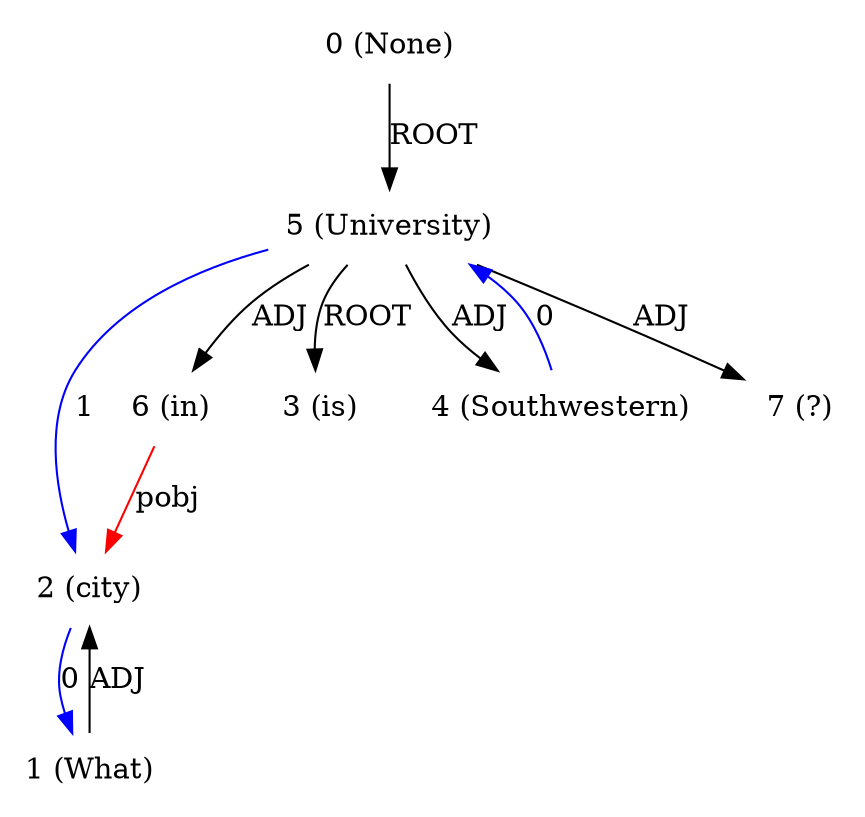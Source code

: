 digraph G{
edge [dir=forward]
node [shape=plaintext]

0 [label="0 (None)"]
0 -> 5 [label="ROOT"]
1 [label="1 (What)"]
1 -> 2 [label="ADJ"]
2 [label="2 (city)"]
2 -> 1 [label="0", color="blue"]
6 -> 2 [label="pobj", color="red"]
3 [label="3 (is)"]
4 [label="4 (Southwestern)"]
4 -> 5 [label="0", color="blue"]
5 [label="5 (University)"]
5 -> 2 [label="1", color="blue"]
5 -> 4 [label="ADJ"]
5 -> 6 [label="ADJ"]
5 -> 7 [label="ADJ"]
5 -> 3 [label="ROOT"]
6 [label="6 (in)"]
7 [label="7 (?)"]
}
